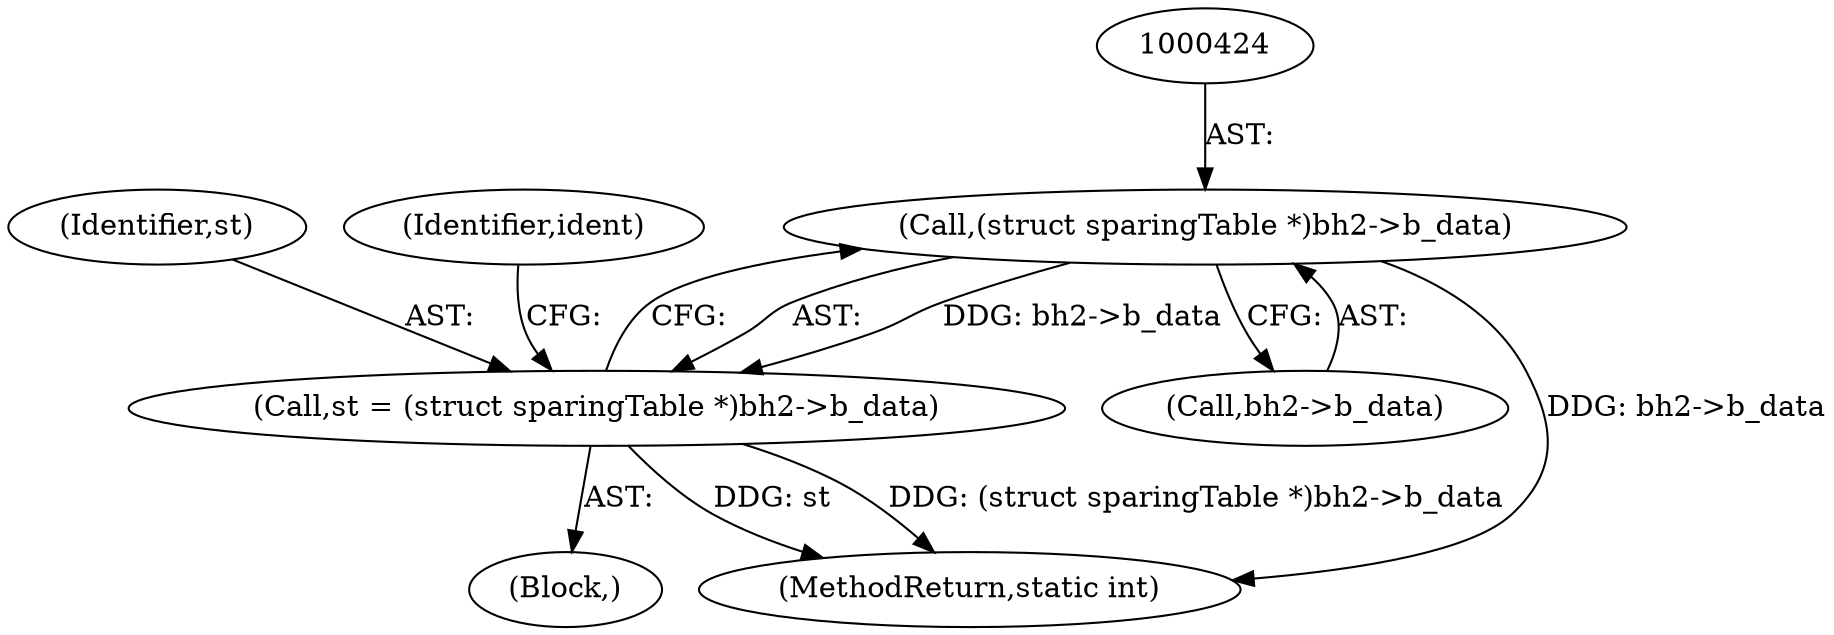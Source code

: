 digraph "0_linux_1df2ae31c724e57be9d7ac00d78db8a5dabdd050@pointer" {
"1000423" [label="(Call,(struct sparingTable *)bh2->b_data)"];
"1000421" [label="(Call,st = (struct sparingTable *)bh2->b_data)"];
"1000425" [label="(Call,bh2->b_data)"];
"1000422" [label="(Identifier,st)"];
"1000431" [label="(Identifier,ident)"];
"1000421" [label="(Call,st = (struct sparingTable *)bh2->b_data)"];
"1000423" [label="(Call,(struct sparingTable *)bh2->b_data)"];
"1000691" [label="(MethodReturn,static int)"];
"1000387" [label="(Block,)"];
"1000423" -> "1000421"  [label="AST: "];
"1000423" -> "1000425"  [label="CFG: "];
"1000424" -> "1000423"  [label="AST: "];
"1000425" -> "1000423"  [label="AST: "];
"1000421" -> "1000423"  [label="CFG: "];
"1000423" -> "1000691"  [label="DDG: bh2->b_data"];
"1000423" -> "1000421"  [label="DDG: bh2->b_data"];
"1000421" -> "1000387"  [label="AST: "];
"1000422" -> "1000421"  [label="AST: "];
"1000431" -> "1000421"  [label="CFG: "];
"1000421" -> "1000691"  [label="DDG: (struct sparingTable *)bh2->b_data"];
"1000421" -> "1000691"  [label="DDG: st"];
}
